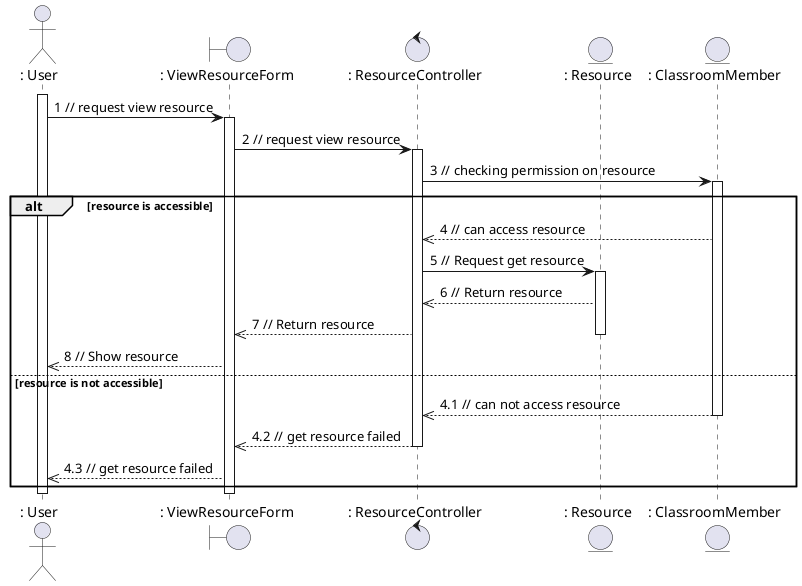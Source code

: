 @startuml viewResource

actor ": User"
boundary ": ViewResourceForm"
control ": ResourceController"
entity ": Resource"
entity ": ClassroomMember"

activate ": User"

": User" -> ": ViewResourceForm": 1 // request view resource
activate ": ViewResourceForm"
": ViewResourceForm" -> ": ResourceController": 2 // request view resource
activate ": ResourceController"
": ResourceController" -> ": ClassroomMember": 3 // checking permission on resource
activate ": ClassroomMember"
alt resource is accessible
    ": ClassroomMember" -->> ": ResourceController": 4 // can access resource
    ": ResourceController" -> ": Resource": 5 // Request get resource
    activate ": Resource"
    ": Resource" -->> ": ResourceController": 6 // Return resource
    ": ResourceController" -->> ": ViewResourceForm": 7 // Return resource
    deactivate ": Resource"
    ": ViewResourceForm" -->> ": User": 8 // Show resource
else resource is not accessible
    ": ClassroomMember" -->> ": ResourceController": 4.1 // can not access resource
    deactivate ": ClassroomMember"
    ": ResourceController" -->> ": ViewResourceForm": 4.2 // get resource failed
    deactivate ": ResourceController"
    ": ViewResourceForm" -->> ": User": 4.3 // get resource failed
end

deactivate ": User"
deactivate ": ViewResourceForm"


@enduml